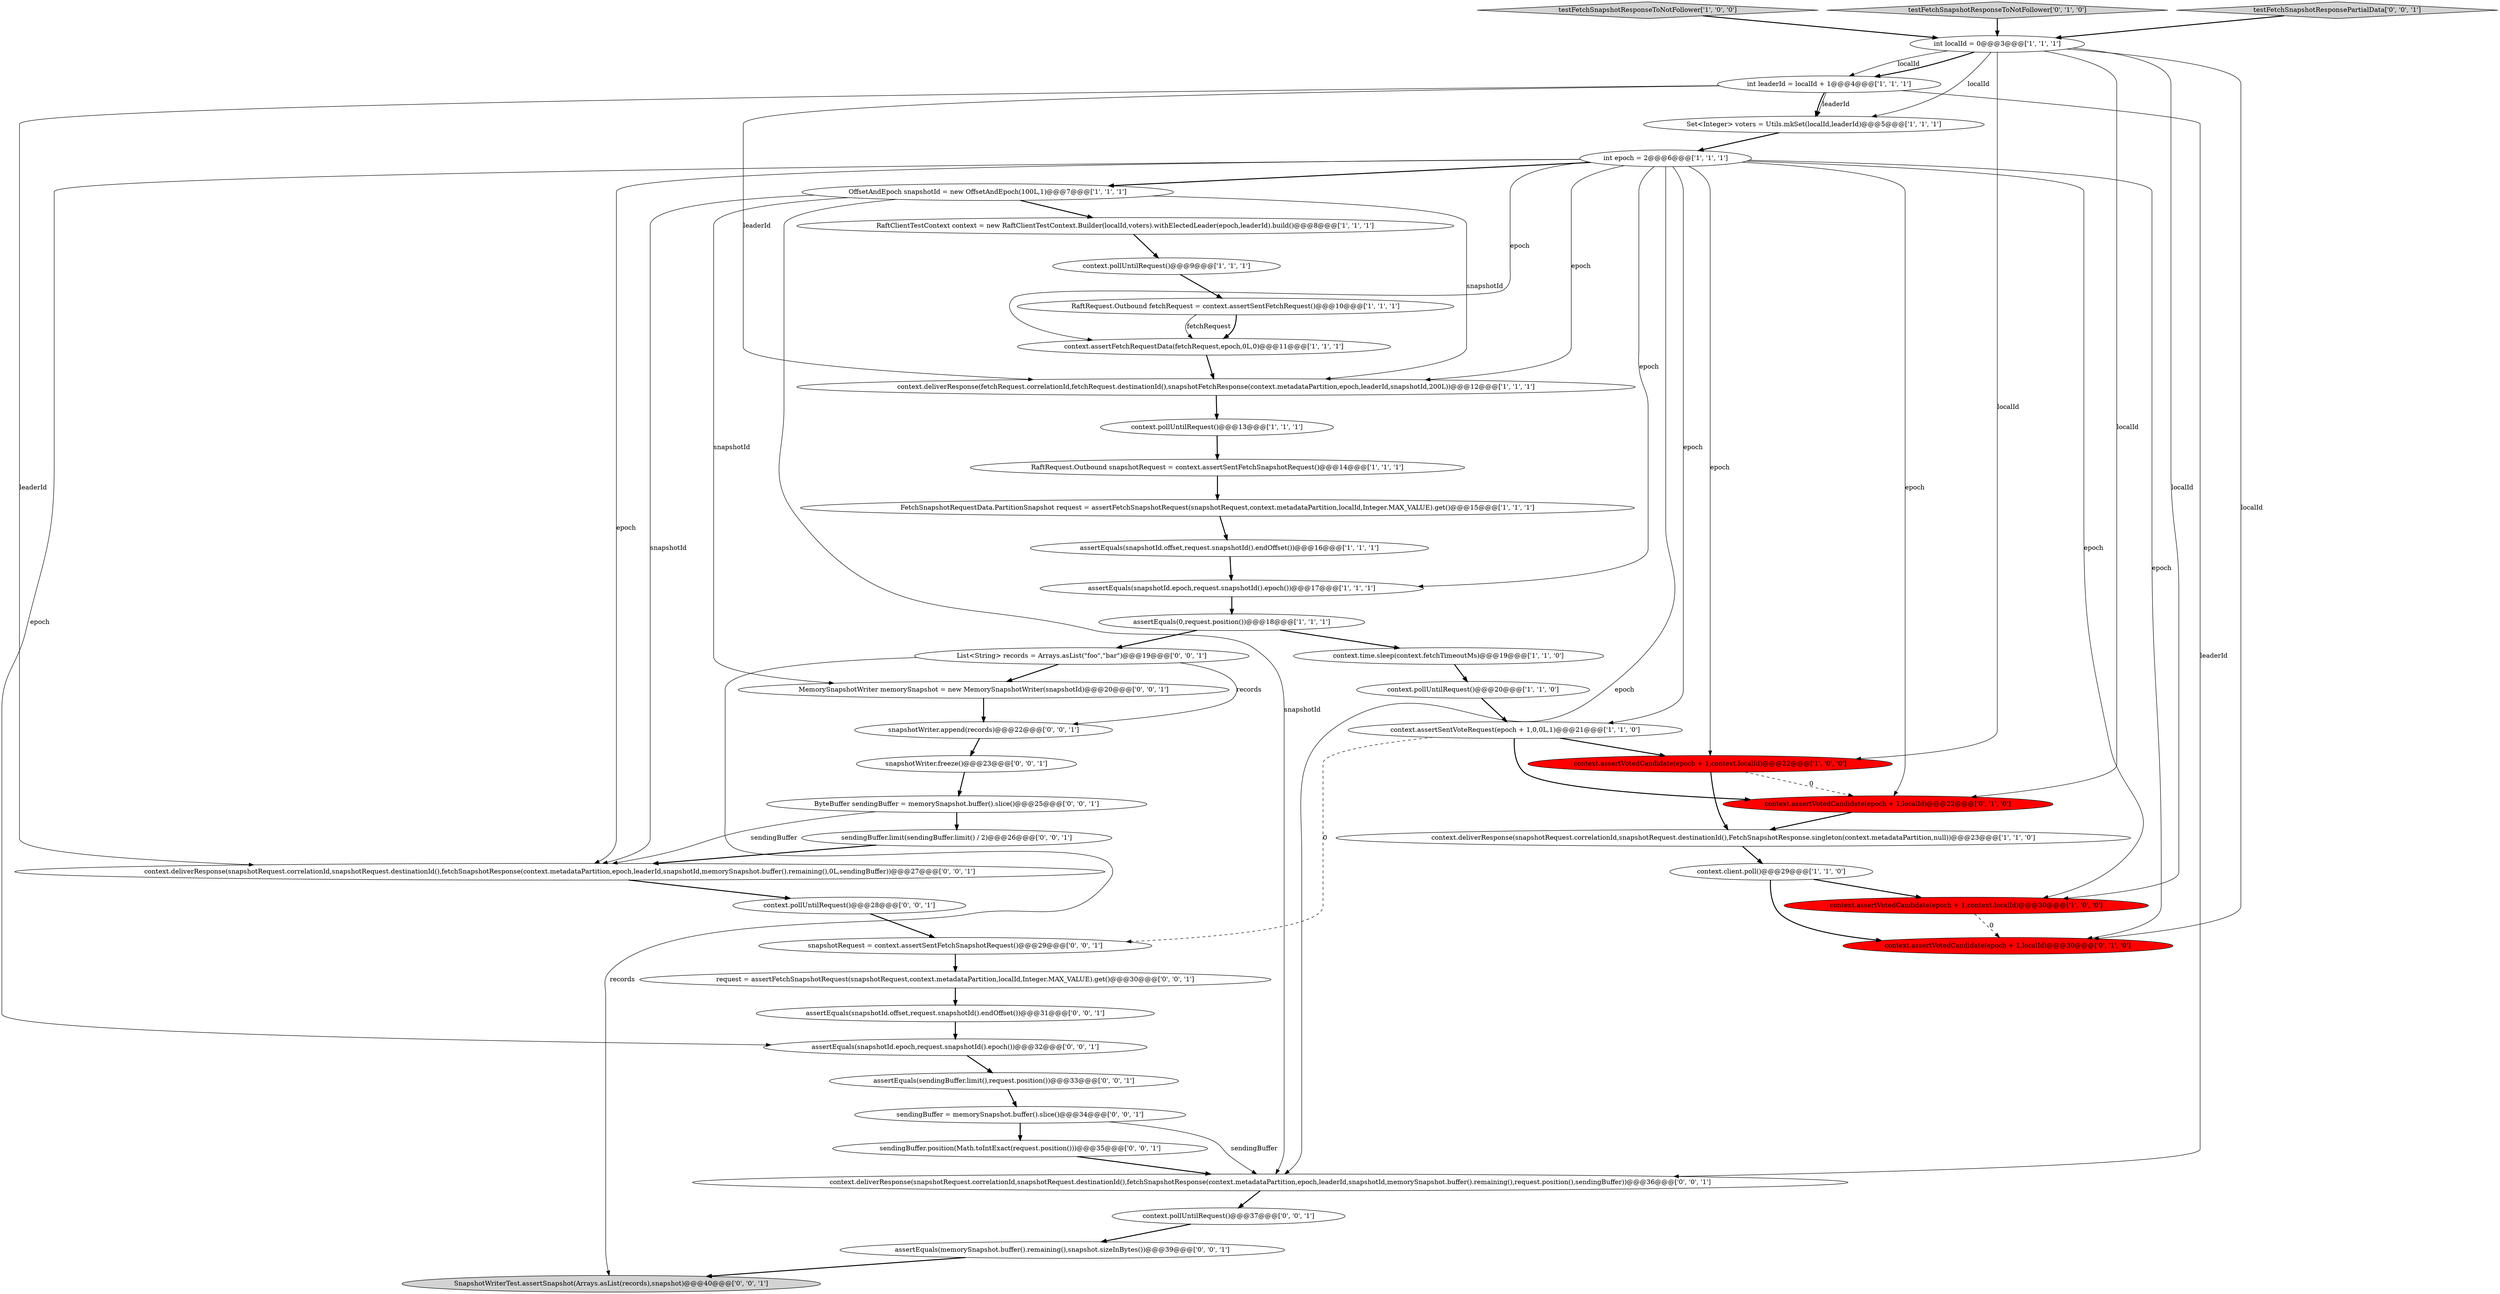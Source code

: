 digraph {
28 [style = filled, label = "context.pollUntilRequest()@@@37@@@['0', '0', '1']", fillcolor = white, shape = ellipse image = "AAA0AAABBB3BBB"];
7 [style = filled, label = "context.client.poll()@@@29@@@['1', '1', '0']", fillcolor = white, shape = ellipse image = "AAA0AAABBB1BBB"];
10 [style = filled, label = "context.assertSentVoteRequest(epoch + 1,0,0L,1)@@@21@@@['1', '1', '0']", fillcolor = white, shape = ellipse image = "AAA0AAABBB1BBB"];
17 [style = filled, label = "testFetchSnapshotResponseToNotFollower['1', '0', '0']", fillcolor = lightgray, shape = diamond image = "AAA0AAABBB1BBB"];
31 [style = filled, label = "context.deliverResponse(snapshotRequest.correlationId,snapshotRequest.destinationId(),fetchSnapshotResponse(context.metadataPartition,epoch,leaderId,snapshotId,memorySnapshot.buffer().remaining(),request.position(),sendingBuffer))@@@36@@@['0', '0', '1']", fillcolor = white, shape = ellipse image = "AAA0AAABBB3BBB"];
30 [style = filled, label = "sendingBuffer.limit(sendingBuffer.limit() / 2)@@@26@@@['0', '0', '1']", fillcolor = white, shape = ellipse image = "AAA0AAABBB3BBB"];
42 [style = filled, label = "context.pollUntilRequest()@@@28@@@['0', '0', '1']", fillcolor = white, shape = ellipse image = "AAA0AAABBB3BBB"];
1 [style = filled, label = "RaftRequest.Outbound snapshotRequest = context.assertSentFetchSnapshotRequest()@@@14@@@['1', '1', '1']", fillcolor = white, shape = ellipse image = "AAA0AAABBB1BBB"];
6 [style = filled, label = "int epoch = 2@@@6@@@['1', '1', '1']", fillcolor = white, shape = ellipse image = "AAA0AAABBB1BBB"];
37 [style = filled, label = "sendingBuffer.position(Math.toIntExact(request.position()))@@@35@@@['0', '0', '1']", fillcolor = white, shape = ellipse image = "AAA0AAABBB3BBB"];
38 [style = filled, label = "List<String> records = Arrays.asList(\"foo\",\"bar\")@@@19@@@['0', '0', '1']", fillcolor = white, shape = ellipse image = "AAA0AAABBB3BBB"];
18 [style = filled, label = "assertEquals(snapshotId.offset,request.snapshotId().endOffset())@@@16@@@['1', '1', '1']", fillcolor = white, shape = ellipse image = "AAA0AAABBB1BBB"];
16 [style = filled, label = "context.deliverResponse(snapshotRequest.correlationId,snapshotRequest.destinationId(),FetchSnapshotResponse.singleton(context.metadataPartition,null))@@@23@@@['1', '1', '0']", fillcolor = white, shape = ellipse image = "AAA0AAABBB1BBB"];
20 [style = filled, label = "context.time.sleep(context.fetchTimeoutMs)@@@19@@@['1', '1', '0']", fillcolor = white, shape = ellipse image = "AAA0AAABBB1BBB"];
2 [style = filled, label = "int localId = 0@@@3@@@['1', '1', '1']", fillcolor = white, shape = ellipse image = "AAA0AAABBB1BBB"];
45 [style = filled, label = "snapshotWriter.append(records)@@@22@@@['0', '0', '1']", fillcolor = white, shape = ellipse image = "AAA0AAABBB3BBB"];
3 [style = filled, label = "context.pollUntilRequest()@@@20@@@['1', '1', '0']", fillcolor = white, shape = ellipse image = "AAA0AAABBB1BBB"];
4 [style = filled, label = "context.assertVotedCandidate(epoch + 1,context.localId)@@@22@@@['1', '0', '0']", fillcolor = red, shape = ellipse image = "AAA1AAABBB1BBB"];
14 [style = filled, label = "RaftClientTestContext context = new RaftClientTestContext.Builder(localId,voters).withElectedLeader(epoch,leaderId).build()@@@8@@@['1', '1', '1']", fillcolor = white, shape = ellipse image = "AAA0AAABBB1BBB"];
39 [style = filled, label = "snapshotRequest = context.assertSentFetchSnapshotRequest()@@@29@@@['0', '0', '1']", fillcolor = white, shape = ellipse image = "AAA0AAABBB3BBB"];
22 [style = filled, label = "context.assertFetchRequestData(fetchRequest,epoch,0L,0)@@@11@@@['1', '1', '1']", fillcolor = white, shape = ellipse image = "AAA0AAABBB1BBB"];
19 [style = filled, label = "context.deliverResponse(fetchRequest.correlationId,fetchRequest.destinationId(),snapshotFetchResponse(context.metadataPartition,epoch,leaderId,snapshotId,200L))@@@12@@@['1', '1', '1']", fillcolor = white, shape = ellipse image = "AAA0AAABBB1BBB"];
12 [style = filled, label = "assertEquals(0,request.position())@@@18@@@['1', '1', '1']", fillcolor = white, shape = ellipse image = "AAA0AAABBB1BBB"];
43 [style = filled, label = "assertEquals(memorySnapshot.buffer().remaining(),snapshot.sizeInBytes())@@@39@@@['0', '0', '1']", fillcolor = white, shape = ellipse image = "AAA0AAABBB3BBB"];
9 [style = filled, label = "context.pollUntilRequest()@@@9@@@['1', '1', '1']", fillcolor = white, shape = ellipse image = "AAA0AAABBB1BBB"];
44 [style = filled, label = "assertEquals(snapshotId.epoch,request.snapshotId().epoch())@@@32@@@['0', '0', '1']", fillcolor = white, shape = ellipse image = "AAA0AAABBB3BBB"];
34 [style = filled, label = "MemorySnapshotWriter memorySnapshot = new MemorySnapshotWriter(snapshotId)@@@20@@@['0', '0', '1']", fillcolor = white, shape = ellipse image = "AAA0AAABBB3BBB"];
35 [style = filled, label = "assertEquals(sendingBuffer.limit(),request.position())@@@33@@@['0', '0', '1']", fillcolor = white, shape = ellipse image = "AAA0AAABBB3BBB"];
29 [style = filled, label = "context.deliverResponse(snapshotRequest.correlationId,snapshotRequest.destinationId(),fetchSnapshotResponse(context.metadataPartition,epoch,leaderId,snapshotId,memorySnapshot.buffer().remaining(),0L,sendingBuffer))@@@27@@@['0', '0', '1']", fillcolor = white, shape = ellipse image = "AAA0AAABBB3BBB"];
13 [style = filled, label = "FetchSnapshotRequestData.PartitionSnapshot request = assertFetchSnapshotRequest(snapshotRequest,context.metadataPartition,localId,Integer.MAX_VALUE).get()@@@15@@@['1', '1', '1']", fillcolor = white, shape = ellipse image = "AAA0AAABBB1BBB"];
24 [style = filled, label = "context.assertVotedCandidate(epoch + 1,localId)@@@22@@@['0', '1', '0']", fillcolor = red, shape = ellipse image = "AAA1AAABBB2BBB"];
40 [style = filled, label = "assertEquals(snapshotId.offset,request.snapshotId().endOffset())@@@31@@@['0', '0', '1']", fillcolor = white, shape = ellipse image = "AAA0AAABBB3BBB"];
32 [style = filled, label = "ByteBuffer sendingBuffer = memorySnapshot.buffer().slice()@@@25@@@['0', '0', '1']", fillcolor = white, shape = ellipse image = "AAA0AAABBB3BBB"];
23 [style = filled, label = "int leaderId = localId + 1@@@4@@@['1', '1', '1']", fillcolor = white, shape = ellipse image = "AAA0AAABBB1BBB"];
27 [style = filled, label = "SnapshotWriterTest.assertSnapshot(Arrays.asList(records),snapshot)@@@40@@@['0', '0', '1']", fillcolor = lightgray, shape = ellipse image = "AAA0AAABBB3BBB"];
36 [style = filled, label = "snapshotWriter.freeze()@@@23@@@['0', '0', '1']", fillcolor = white, shape = ellipse image = "AAA0AAABBB3BBB"];
5 [style = filled, label = "context.pollUntilRequest()@@@13@@@['1', '1', '1']", fillcolor = white, shape = ellipse image = "AAA0AAABBB1BBB"];
8 [style = filled, label = "RaftRequest.Outbound fetchRequest = context.assertSentFetchRequest()@@@10@@@['1', '1', '1']", fillcolor = white, shape = ellipse image = "AAA0AAABBB1BBB"];
11 [style = filled, label = "assertEquals(snapshotId.epoch,request.snapshotId().epoch())@@@17@@@['1', '1', '1']", fillcolor = white, shape = ellipse image = "AAA0AAABBB1BBB"];
0 [style = filled, label = "Set<Integer> voters = Utils.mkSet(localId,leaderId)@@@5@@@['1', '1', '1']", fillcolor = white, shape = ellipse image = "AAA0AAABBB1BBB"];
15 [style = filled, label = "context.assertVotedCandidate(epoch + 1,context.localId)@@@30@@@['1', '0', '0']", fillcolor = red, shape = ellipse image = "AAA1AAABBB1BBB"];
25 [style = filled, label = "testFetchSnapshotResponseToNotFollower['0', '1', '0']", fillcolor = lightgray, shape = diamond image = "AAA0AAABBB2BBB"];
46 [style = filled, label = "request = assertFetchSnapshotRequest(snapshotRequest,context.metadataPartition,localId,Integer.MAX_VALUE).get()@@@30@@@['0', '0', '1']", fillcolor = white, shape = ellipse image = "AAA0AAABBB3BBB"];
33 [style = filled, label = "testFetchSnapshotResponsePartialData['0', '0', '1']", fillcolor = lightgray, shape = diamond image = "AAA0AAABBB3BBB"];
41 [style = filled, label = "sendingBuffer = memorySnapshot.buffer().slice()@@@34@@@['0', '0', '1']", fillcolor = white, shape = ellipse image = "AAA0AAABBB3BBB"];
21 [style = filled, label = "OffsetAndEpoch snapshotId = new OffsetAndEpoch(100L,1)@@@7@@@['1', '1', '1']", fillcolor = white, shape = ellipse image = "AAA0AAABBB1BBB"];
26 [style = filled, label = "context.assertVotedCandidate(epoch + 1,localId)@@@30@@@['0', '1', '0']", fillcolor = red, shape = ellipse image = "AAA1AAABBB2BBB"];
21->31 [style = solid, label="snapshotId"];
39->46 [style = bold, label=""];
6->4 [style = solid, label="epoch"];
22->19 [style = bold, label=""];
6->15 [style = solid, label="epoch"];
0->6 [style = bold, label=""];
35->41 [style = bold, label=""];
10->39 [style = dashed, label="0"];
38->45 [style = solid, label="records"];
6->19 [style = solid, label="epoch"];
2->4 [style = solid, label="localId"];
6->21 [style = bold, label=""];
10->24 [style = bold, label=""];
18->11 [style = bold, label=""];
34->45 [style = bold, label=""];
42->39 [style = bold, label=""];
16->7 [style = bold, label=""];
41->31 [style = solid, label="sendingBuffer"];
45->36 [style = bold, label=""];
12->20 [style = bold, label=""];
41->37 [style = bold, label=""];
33->2 [style = bold, label=""];
36->32 [style = bold, label=""];
11->12 [style = bold, label=""];
2->23 [style = solid, label="localId"];
6->10 [style = solid, label="epoch"];
20->3 [style = bold, label=""];
6->24 [style = solid, label="epoch"];
9->8 [style = bold, label=""];
23->0 [style = bold, label=""];
32->30 [style = bold, label=""];
2->0 [style = solid, label="localId"];
1->13 [style = bold, label=""];
25->2 [style = bold, label=""];
30->29 [style = bold, label=""];
8->22 [style = bold, label=""];
7->26 [style = bold, label=""];
32->29 [style = solid, label="sendingBuffer"];
2->23 [style = bold, label=""];
19->5 [style = bold, label=""];
5->1 [style = bold, label=""];
3->10 [style = bold, label=""];
8->22 [style = solid, label="fetchRequest"];
38->27 [style = solid, label="records"];
24->16 [style = bold, label=""];
12->38 [style = bold, label=""];
28->43 [style = bold, label=""];
6->11 [style = solid, label="epoch"];
6->29 [style = solid, label="epoch"];
6->26 [style = solid, label="epoch"];
23->19 [style = solid, label="leaderId"];
6->44 [style = solid, label="epoch"];
21->34 [style = solid, label="snapshotId"];
17->2 [style = bold, label=""];
37->31 [style = bold, label=""];
23->31 [style = solid, label="leaderId"];
29->42 [style = bold, label=""];
43->27 [style = bold, label=""];
6->22 [style = solid, label="epoch"];
6->31 [style = solid, label="epoch"];
38->34 [style = bold, label=""];
21->19 [style = solid, label="snapshotId"];
23->0 [style = solid, label="leaderId"];
10->4 [style = bold, label=""];
2->24 [style = solid, label="localId"];
7->15 [style = bold, label=""];
15->26 [style = dashed, label="0"];
14->9 [style = bold, label=""];
44->35 [style = bold, label=""];
2->15 [style = solid, label="localId"];
31->28 [style = bold, label=""];
46->40 [style = bold, label=""];
4->24 [style = dashed, label="0"];
2->26 [style = solid, label="localId"];
21->29 [style = solid, label="snapshotId"];
23->29 [style = solid, label="leaderId"];
4->16 [style = bold, label=""];
13->18 [style = bold, label=""];
40->44 [style = bold, label=""];
21->14 [style = bold, label=""];
}
